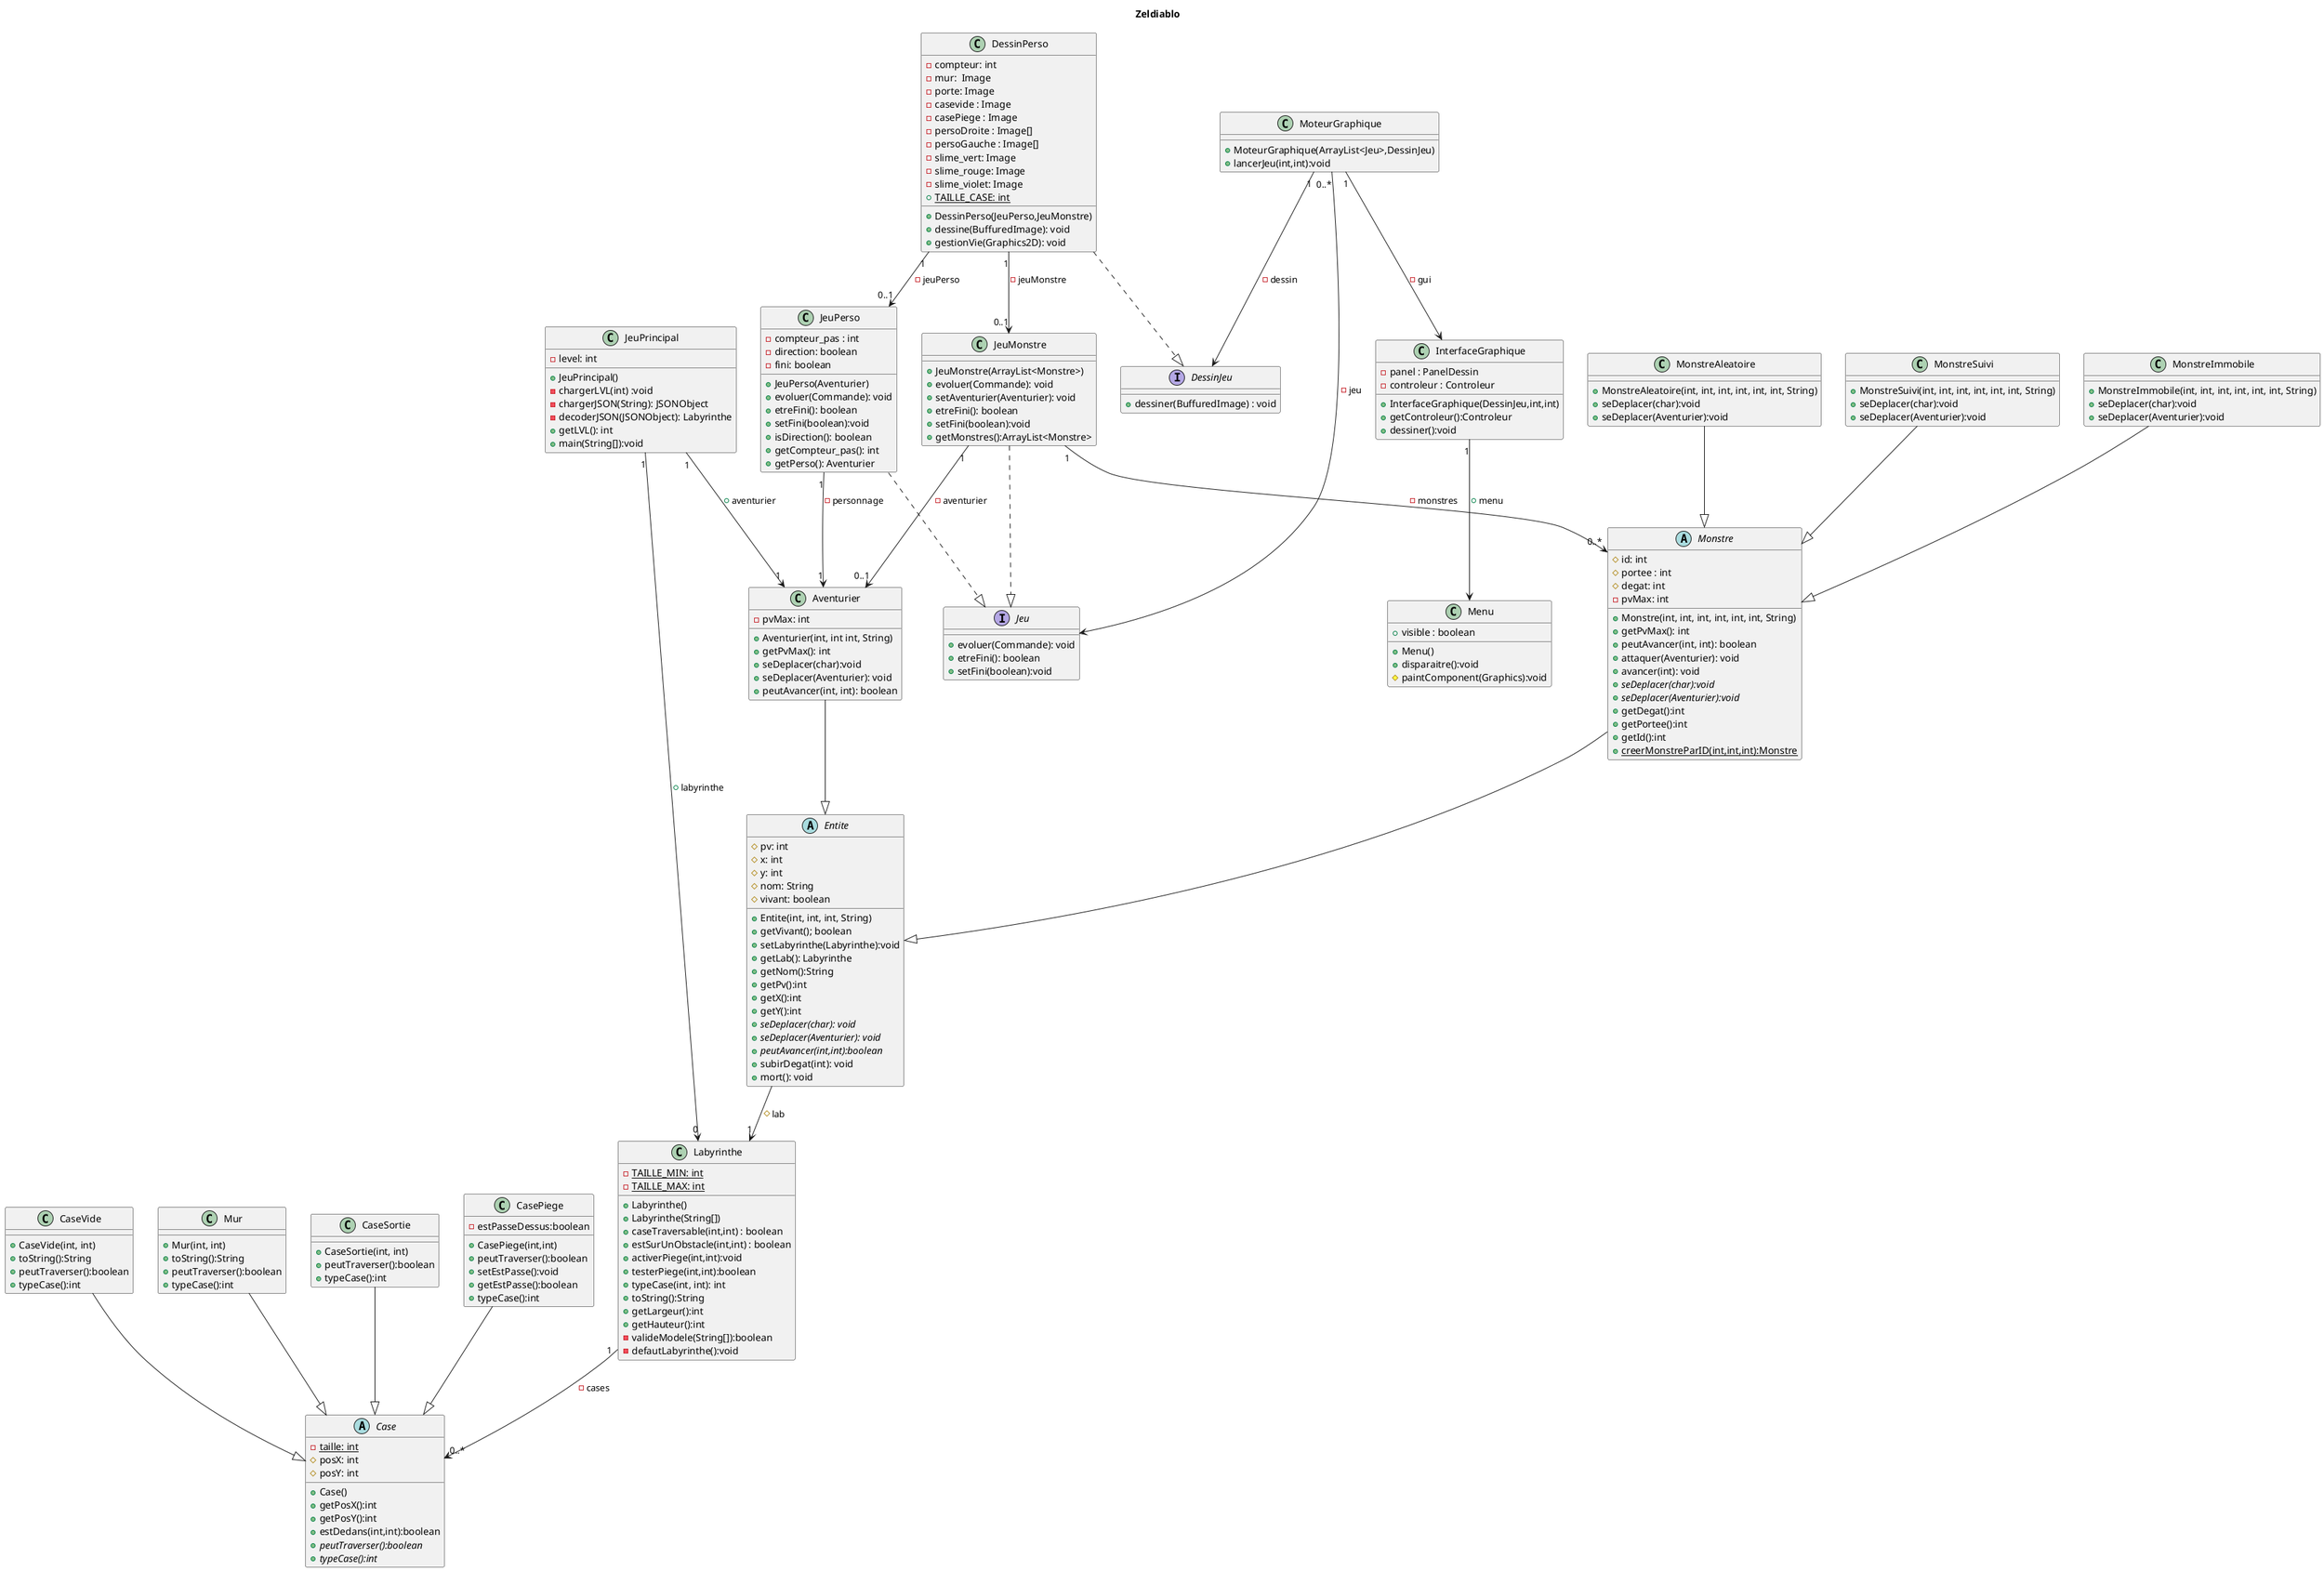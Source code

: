 @startuml
title Zeldiablo

interface Jeu {
    +evoluer(Commande): void
    +etreFini(): boolean
    +setFini(boolean):void
}

class InterfaceGraphique{
    -panel : PanelDessin
    -controleur : Controleur
    +InterfaceGraphique(DessinJeu,int,int)
    +getControleur():Controleur
    +dessiner():void
}

class JeuPrincipal {
    -level: int
    +JeuPrincipal()
    -chargerLVL(int) :void 
    -chargerJSON(String): JSONObject
    -decoderJSON(JSONObject): Labyrinthe
    +getLVL(): int
    +main(String[]):void
    
}

class JeuPerso {
    -compteur_pas : int
    -direction: boolean
    -fini: boolean
    +JeuPerso(Aventurier)
    +evoluer(Commande): void
    +etreFini(): boolean
    +setFini(boolean):void
    +isDirection(): boolean
    +getCompteur_pas(): int
    +getPerso(): Aventurier
}

class JeuMonstre {
    +JeuMonstre(ArrayList<Monstre>)
    +evoluer(Commande): void
    +setAventurier(Aventurier): void
    +etreFini(): boolean
    +setFini(boolean):void
    +getMonstres():ArrayList<Monstre>
}

interface DessinJeu {
    +dessiner(BuffuredImage) : void
}

class Menu{
    +Menu()
    +disparaitre():void
    +visible : boolean
    #paintComponent(Graphics):void
}

class DessinPerso {
    -compteur: int
    -mur:  Image
    -porte: Image
    -casevide : Image
    -casePiege : Image
    -persoDroite : Image[]
    -persoGauche : Image[]
    -slime_vert: Image
    -slime_rouge: Image
    -slime_violet: Image
    +{static}TAILLE_CASE: int
    +DessinPerso(JeuPerso,JeuMonstre)
    +dessine(BuffuredImage): void
    +gestionVie(Graphics2D): void
}
class MoteurGraphique{
    +MoteurGraphique(ArrayList<Jeu>,DessinJeu)
    +lancerJeu(int,int):void
}
class Labyrinthe {
    -{static}TAILLE_MIN: int
    -{static}TAILLE_MAX: int
    +Labyrinthe()
    +Labyrinthe(String[])
    +caseTraversable(int,int) : boolean
    +estSurUnObstacle(int,int) : boolean
    +activerPiege(int,int):void
    +testerPiege(int,int):boolean
    +typeCase(int, int): int
    +toString():String
    +getLargeur():int
    +getHauteur():int
    -valideModele(String[]):boolean
    -defautLabyrinthe():void
}

abstract Monstre {
    #id: int
    #portee : int
    #degat: int
    -pvMax: int
    +Monstre(int, int, int, int, int, int, String)
    +getPvMax(): int
    +peutAvancer(int, int): boolean
    +attaquer(Aventurier): void
    +avancer(int): void
    +{abstract}seDeplacer(char):void
    +{abstract}seDeplacer(Aventurier):void
    +getDegat():int
    +getPortee():int
    +getId():int
    +{static}creerMonstreParID(int,int,int):Monstre
}

class MonstreAleatoire {

    +MonstreAleatoire(int, int, int, int, int, int, String)
    +seDeplacer(char):void
    +seDeplacer(Aventurier):void
}

class MonstreSuivi {

    +MonstreSuivi(int, int, int, int, int, int, String)
    +seDeplacer(char):void
    +seDeplacer(Aventurier):void
}

class MonstreImmobile {

    +MonstreImmobile(int, int, int, int, int, int, String)
    +seDeplacer(char):void
    +seDeplacer(Aventurier):void
}

abstract Case {
    -{static} taille: int
    #posX: int
    #posY: int
    +Case()
    +getPosX():int
    +getPosY():int
    +estDedans(int,int):boolean
    +{abstract}peutTraverser():boolean
    +{abstract}typeCase():int
}

class CaseVide {
    +CaseVide(int, int)
    +toString():String
    +peutTraverser():boolean
    +typeCase():int
}

class Mur {
    +Mur(int, int)
    +toString():String
    +peutTraverser():boolean
    +typeCase():int
}

class CaseSortie {
    +CaseSortie(int, int)
    +peutTraverser():boolean
    +typeCase():int
}
class CasePiege {
    -estPasseDessus:boolean
    +CasePiege(int,int)
    +peutTraverser():boolean
    +setEstPasse():void
    +getEstPasse():boolean
    +typeCase():int
}

abstract Entite {
    #pv: int
    #x: int
    #y: int
    #nom: String
    #vivant: boolean

    +Entite(int, int, int, String)
    +getVivant(); boolean
    +setLabyrinthe(Labyrinthe):void
    +getLab(): Labyrinthe
    +getNom():String
    +getPv():int
    +getX():int
    +getY():int
    +{abstract}seDeplacer(char): void
    +{abstract}seDeplacer(Aventurier): void
    +{abstract}peutAvancer(int,int):boolean
    +subirDegat(int): void
    +mort(): void
}

class Aventurier {
    -pvMax: int
    +Aventurier(int, int int, String)
    +getPvMax(): int
    +seDeplacer(char):void
    +seDeplacer(Aventurier): void
    +peutAvancer(int, int): boolean
}


JeuPrincipal "1" --> "0" Labyrinthe : +labyrinthe
JeuPrincipal "1" --> "1" Aventurier : +aventurier

Entite --> "1" Labyrinthe : #lab

JeuPerso "1" --> "1" Aventurier : -personnage
JeuPerso ..|> Jeu

DessinPerso ..|> DessinJeu
DessinPerso "1" --> "0..1" JeuPerso : -jeuPerso
DessinPerso "1" --> "0..1" JeuMonstre : -jeuMonstre

MoteurGraphique "1" --> DessinJeu : -dessin
MoteurGraphique "1" --> InterfaceGraphique : -gui
MoteurGraphique "0..*" --> Jeu : -jeu

InterfaceGraphique "1" --> Menu : +menu


JeuMonstre "1" --> "0..*" Monstre : -monstres
JeuMonstre "1" --> "0..1" Aventurier : -aventurier
JeuMonstre ..|> Jeu

Aventurier --|> Entite

Labyrinthe "1" --> "0..*" Case : -cases

Monstre --|> Entite

CaseVide --|> Case

Mur --|> Case

CaseSortie--|> Case

CasePiege --|>Case

MonstreImmobile--|> Monstre

MonstreAleatoire--|> Monstre

MonstreSuivi--|> Monstre

@enduml